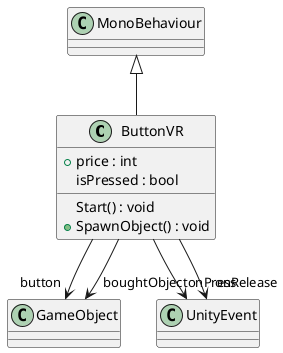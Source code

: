 @startuml
class ButtonVR {
    + price : int
    isPressed : bool
    Start() : void
    + SpawnObject() : void
}
MonoBehaviour <|-- ButtonVR
ButtonVR --> "button" GameObject
ButtonVR --> "boughtObject" GameObject
ButtonVR --> "onPress" UnityEvent
ButtonVR --> "onRelease" UnityEvent
@enduml
